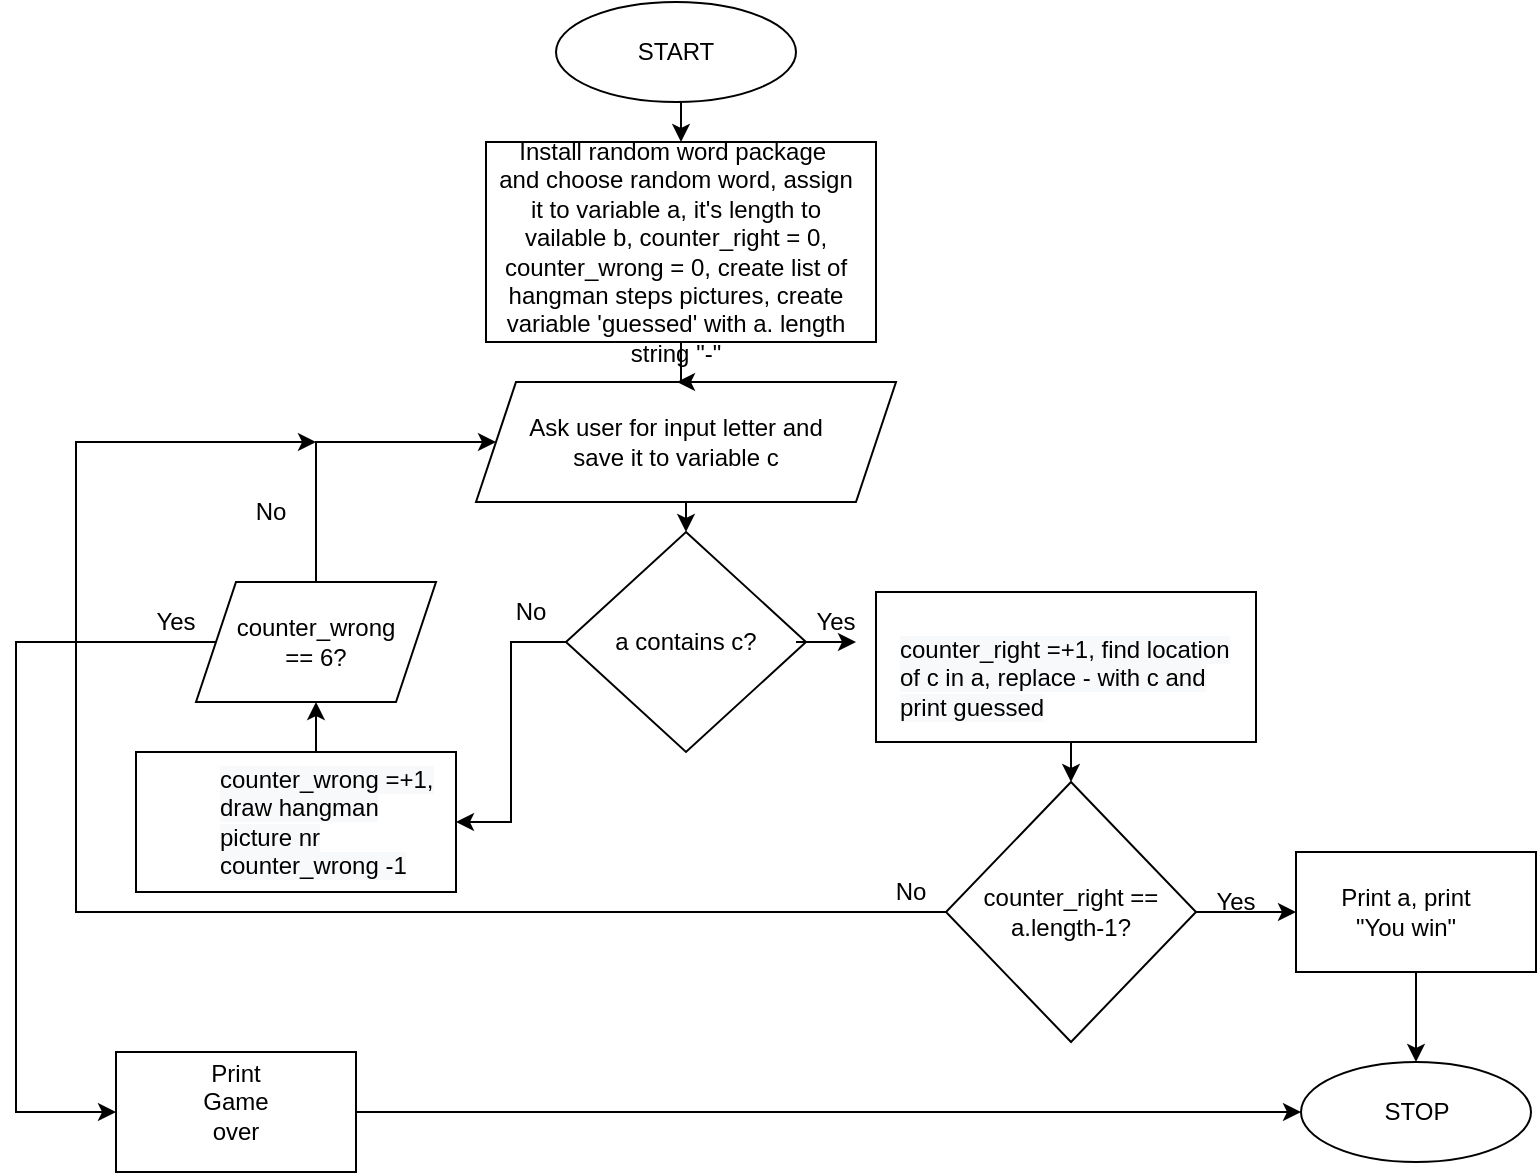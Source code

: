 <mxfile version="14.9.9" type="github">
  <diagram id="aVM7JL8yFNVoQ_bMYcZw" name="Page-1">
    <mxGraphModel dx="1374" dy="794" grid="1" gridSize="10" guides="1" tooltips="1" connect="1" arrows="1" fold="1" page="1" pageScale="1" pageWidth="827" pageHeight="1169" math="0" shadow="0">
      <root>
        <mxCell id="0" />
        <mxCell id="1" parent="0" />
        <mxCell id="yrJw-XYOsVwGBDYmubUi-40" style="edgeStyle=orthogonalEdgeStyle;rounded=0;orthogonalLoop=1;jettySize=auto;html=1;exitX=0.5;exitY=1;exitDx=0;exitDy=0;entryX=0.5;entryY=0;entryDx=0;entryDy=0;" edge="1" parent="1" source="yrJw-XYOsVwGBDYmubUi-30" target="yrJw-XYOsVwGBDYmubUi-16">
          <mxGeometry relative="1" as="geometry" />
        </mxCell>
        <mxCell id="yrJw-XYOsVwGBDYmubUi-30" value="" style="rounded=0;whiteSpace=wrap;html=1;" vertex="1" parent="1">
          <mxGeometry x="490" y="315" width="190" height="75" as="geometry" />
        </mxCell>
        <mxCell id="yrJw-XYOsVwGBDYmubUi-19" style="edgeStyle=orthogonalEdgeStyle;rounded=0;orthogonalLoop=1;jettySize=auto;html=1;exitX=0;exitY=0.5;exitDx=0;exitDy=0;entryX=1;entryY=0.5;entryDx=0;entryDy=0;" edge="1" parent="1" source="yrJw-XYOsVwGBDYmubUi-14" target="yrJw-XYOsVwGBDYmubUi-24">
          <mxGeometry relative="1" as="geometry">
            <mxPoint x="290" y="340" as="targetPoint" />
          </mxGeometry>
        </mxCell>
        <mxCell id="yrJw-XYOsVwGBDYmubUi-14" value="" style="rhombus;whiteSpace=wrap;html=1;" vertex="1" parent="1">
          <mxGeometry x="335" y="285" width="120" height="110" as="geometry" />
        </mxCell>
        <mxCell id="yrJw-XYOsVwGBDYmubUi-18" style="edgeStyle=orthogonalEdgeStyle;rounded=0;orthogonalLoop=1;jettySize=auto;html=1;exitX=0.5;exitY=1;exitDx=0;exitDy=0;entryX=0.5;entryY=0;entryDx=0;entryDy=0;" edge="1" parent="1" source="yrJw-XYOsVwGBDYmubUi-13" target="yrJw-XYOsVwGBDYmubUi-14">
          <mxGeometry relative="1" as="geometry" />
        </mxCell>
        <mxCell id="yrJw-XYOsVwGBDYmubUi-13" value="" style="shape=parallelogram;perimeter=parallelogramPerimeter;whiteSpace=wrap;html=1;fixedSize=1;" vertex="1" parent="1">
          <mxGeometry x="290" y="210" width="210" height="60" as="geometry" />
        </mxCell>
        <mxCell id="yrJw-XYOsVwGBDYmubUi-6" style="edgeStyle=orthogonalEdgeStyle;rounded=0;orthogonalLoop=1;jettySize=auto;html=1;exitX=0.5;exitY=1;exitDx=0;exitDy=0;entryX=0.5;entryY=0;entryDx=0;entryDy=0;" edge="1" parent="1" source="yrJw-XYOsVwGBDYmubUi-1" target="yrJw-XYOsVwGBDYmubUi-4">
          <mxGeometry relative="1" as="geometry" />
        </mxCell>
        <mxCell id="yrJw-XYOsVwGBDYmubUi-1" value="" style="ellipse;whiteSpace=wrap;html=1;" vertex="1" parent="1">
          <mxGeometry x="330" y="20" width="120" height="50" as="geometry" />
        </mxCell>
        <mxCell id="yrJw-XYOsVwGBDYmubUi-2" value="START" style="text;html=1;strokeColor=none;fillColor=none;align=center;verticalAlign=middle;whiteSpace=wrap;rounded=0;" vertex="1" parent="1">
          <mxGeometry x="370" y="35" width="40" height="20" as="geometry" />
        </mxCell>
        <mxCell id="yrJw-XYOsVwGBDYmubUi-10" value="" style="edgeStyle=orthogonalEdgeStyle;rounded=0;orthogonalLoop=1;jettySize=auto;html=1;" edge="1" parent="1" source="yrJw-XYOsVwGBDYmubUi-4">
          <mxGeometry relative="1" as="geometry">
            <mxPoint x="390" y="210" as="targetPoint" />
          </mxGeometry>
        </mxCell>
        <mxCell id="yrJw-XYOsVwGBDYmubUi-4" value="" style="rounded=0;whiteSpace=wrap;html=1;" vertex="1" parent="1">
          <mxGeometry x="295" y="90" width="195" height="100" as="geometry" />
        </mxCell>
        <mxCell id="yrJw-XYOsVwGBDYmubUi-5" value="Install random word package&amp;nbsp; and choose random word, assign it to variable a, it&#39;s length to vailable b, counter_right = 0, counter_wrong = 0, create list of hangman steps pictures, create variable &#39;guessed&#39; with a. length string &quot;-&quot;" style="text;html=1;strokeColor=none;fillColor=none;align=center;verticalAlign=middle;whiteSpace=wrap;rounded=0;" vertex="1" parent="1">
          <mxGeometry x="300" y="125" width="180" height="40" as="geometry" />
        </mxCell>
        <mxCell id="yrJw-XYOsVwGBDYmubUi-8" value="Ask user for input letter and save it to variable c" style="text;html=1;strokeColor=none;fillColor=none;align=center;verticalAlign=middle;whiteSpace=wrap;rounded=0;" vertex="1" parent="1">
          <mxGeometry x="310" y="220" width="160" height="40" as="geometry" />
        </mxCell>
        <mxCell id="yrJw-XYOsVwGBDYmubUi-12" value="a contains c?" style="text;html=1;strokeColor=none;fillColor=none;align=center;verticalAlign=middle;whiteSpace=wrap;rounded=0;" vertex="1" parent="1">
          <mxGeometry x="355" y="330" width="80" height="20" as="geometry" />
        </mxCell>
        <mxCell id="yrJw-XYOsVwGBDYmubUi-39" style="edgeStyle=orthogonalEdgeStyle;rounded=0;orthogonalLoop=1;jettySize=auto;html=1;exitX=1;exitY=0.5;exitDx=0;exitDy=0;entryX=0;entryY=0.5;entryDx=0;entryDy=0;" edge="1" parent="1" source="yrJw-XYOsVwGBDYmubUi-16" target="yrJw-XYOsVwGBDYmubUi-35">
          <mxGeometry relative="1" as="geometry" />
        </mxCell>
        <mxCell id="yrJw-XYOsVwGBDYmubUi-45" style="edgeStyle=orthogonalEdgeStyle;rounded=0;orthogonalLoop=1;jettySize=auto;html=1;exitX=0;exitY=0.5;exitDx=0;exitDy=0;" edge="1" parent="1" source="yrJw-XYOsVwGBDYmubUi-16">
          <mxGeometry relative="1" as="geometry">
            <mxPoint x="210" y="240" as="targetPoint" />
            <Array as="points">
              <mxPoint x="90" y="475" />
              <mxPoint x="90" y="240" />
            </Array>
          </mxGeometry>
        </mxCell>
        <mxCell id="yrJw-XYOsVwGBDYmubUi-16" value="counter_right == a.length-1?" style="rhombus;whiteSpace=wrap;html=1;" vertex="1" parent="1">
          <mxGeometry x="525" y="410" width="125" height="130" as="geometry" />
        </mxCell>
        <mxCell id="yrJw-XYOsVwGBDYmubUi-21" value="No" style="text;html=1;strokeColor=none;fillColor=none;align=center;verticalAlign=middle;whiteSpace=wrap;rounded=0;" vertex="1" parent="1">
          <mxGeometry x="300" y="320" width="35" height="10" as="geometry" />
        </mxCell>
        <mxCell id="yrJw-XYOsVwGBDYmubUi-22" value="Yes" style="text;html=1;strokeColor=none;fillColor=none;align=center;verticalAlign=middle;whiteSpace=wrap;rounded=0;" vertex="1" parent="1">
          <mxGeometry x="450" y="320" width="40" height="20" as="geometry" />
        </mxCell>
        <mxCell id="yrJw-XYOsVwGBDYmubUi-24" value="" style="rounded=0;whiteSpace=wrap;html=1;" vertex="1" parent="1">
          <mxGeometry x="120" y="395" width="160" height="70" as="geometry" />
        </mxCell>
        <mxCell id="yrJw-XYOsVwGBDYmubUi-26" value="&lt;span style=&quot;color: rgb(0 , 0 , 0) ; font-family: &amp;#34;helvetica&amp;#34; ; font-size: 12px ; font-style: normal ; font-weight: 400 ; letter-spacing: normal ; text-align: center ; text-indent: 0px ; text-transform: none ; word-spacing: 0px ; background-color: rgb(248 , 249 , 250) ; display: inline ; float: none&quot;&gt;counter_right =+1, find location of c in a, replace - with c and print guessed&lt;/span&gt;" style="text;whiteSpace=wrap;html=1;" vertex="1" parent="1">
          <mxGeometry x="500" y="330" width="170" height="30" as="geometry" />
        </mxCell>
        <mxCell id="yrJw-XYOsVwGBDYmubUi-55" style="edgeStyle=orthogonalEdgeStyle;rounded=0;orthogonalLoop=1;jettySize=auto;html=1;exitX=0.5;exitY=0;exitDx=0;exitDy=0;entryX=0.5;entryY=1;entryDx=0;entryDy=0;" edge="1" parent="1" source="yrJw-XYOsVwGBDYmubUi-28" target="yrJw-XYOsVwGBDYmubUi-49">
          <mxGeometry relative="1" as="geometry" />
        </mxCell>
        <mxCell id="yrJw-XYOsVwGBDYmubUi-28" value="&lt;span style=&quot;color: rgb(0 , 0 , 0) ; font-family: &amp;#34;helvetica&amp;#34; ; font-size: 12px ; font-style: normal ; font-weight: 400 ; letter-spacing: normal ; text-align: center ; text-indent: 0px ; text-transform: none ; word-spacing: 0px ; background-color: rgb(248 , 249 , 250) ; display: inline ; float: none&quot;&gt;counter_wrong =+1, draw hangman picture nr counter_wrong -1&lt;/span&gt;" style="text;whiteSpace=wrap;html=1;" vertex="1" parent="1">
          <mxGeometry x="160" y="395" width="120" height="30" as="geometry" />
        </mxCell>
        <mxCell id="yrJw-XYOsVwGBDYmubUi-33" style="edgeStyle=orthogonalEdgeStyle;rounded=0;orthogonalLoop=1;jettySize=auto;html=1;exitX=0;exitY=1;exitDx=0;exitDy=0;entryX=0.75;entryY=1;entryDx=0;entryDy=0;" edge="1" parent="1" source="yrJw-XYOsVwGBDYmubUi-22" target="yrJw-XYOsVwGBDYmubUi-22">
          <mxGeometry relative="1" as="geometry" />
        </mxCell>
        <mxCell id="yrJw-XYOsVwGBDYmubUi-43" style="edgeStyle=orthogonalEdgeStyle;rounded=0;orthogonalLoop=1;jettySize=auto;html=1;exitX=0.5;exitY=1;exitDx=0;exitDy=0;entryX=0.5;entryY=0;entryDx=0;entryDy=0;" edge="1" parent="1" source="yrJw-XYOsVwGBDYmubUi-35" target="yrJw-XYOsVwGBDYmubUi-42">
          <mxGeometry relative="1" as="geometry" />
        </mxCell>
        <mxCell id="yrJw-XYOsVwGBDYmubUi-35" value="" style="rounded=0;whiteSpace=wrap;html=1;" vertex="1" parent="1">
          <mxGeometry x="700" y="445" width="120" height="60" as="geometry" />
        </mxCell>
        <mxCell id="yrJw-XYOsVwGBDYmubUi-36" value="Print a, print &quot;You win&quot;" style="text;html=1;strokeColor=none;fillColor=none;align=center;verticalAlign=middle;whiteSpace=wrap;rounded=0;" vertex="1" parent="1">
          <mxGeometry x="720" y="462.5" width="70" height="25" as="geometry" />
        </mxCell>
        <mxCell id="yrJw-XYOsVwGBDYmubUi-42" value="STOP" style="ellipse;whiteSpace=wrap;html=1;" vertex="1" parent="1">
          <mxGeometry x="702.5" y="550" width="115" height="50" as="geometry" />
        </mxCell>
        <mxCell id="yrJw-XYOsVwGBDYmubUi-44" value="Yes" style="text;html=1;strokeColor=none;fillColor=none;align=center;verticalAlign=middle;whiteSpace=wrap;rounded=0;" vertex="1" parent="1">
          <mxGeometry x="650" y="460" width="40" height="20" as="geometry" />
        </mxCell>
        <mxCell id="yrJw-XYOsVwGBDYmubUi-54" style="edgeStyle=orthogonalEdgeStyle;rounded=0;orthogonalLoop=1;jettySize=auto;html=1;exitX=0;exitY=0.5;exitDx=0;exitDy=0;entryX=0;entryY=0.5;entryDx=0;entryDy=0;" edge="1" parent="1" source="yrJw-XYOsVwGBDYmubUi-49" target="yrJw-XYOsVwGBDYmubUi-51">
          <mxGeometry relative="1" as="geometry">
            <Array as="points">
              <mxPoint x="60" y="340" />
              <mxPoint x="60" y="575" />
            </Array>
          </mxGeometry>
        </mxCell>
        <mxCell id="yrJw-XYOsVwGBDYmubUi-56" style="edgeStyle=orthogonalEdgeStyle;rounded=0;orthogonalLoop=1;jettySize=auto;html=1;exitX=0.5;exitY=0;exitDx=0;exitDy=0;entryX=0;entryY=0.5;entryDx=0;entryDy=0;" edge="1" parent="1" source="yrJw-XYOsVwGBDYmubUi-49" target="yrJw-XYOsVwGBDYmubUi-13">
          <mxGeometry relative="1" as="geometry">
            <Array as="points">
              <mxPoint x="210" y="240" />
            </Array>
          </mxGeometry>
        </mxCell>
        <mxCell id="yrJw-XYOsVwGBDYmubUi-49" value="" style="shape=parallelogram;perimeter=parallelogramPerimeter;whiteSpace=wrap;html=1;fixedSize=1;" vertex="1" parent="1">
          <mxGeometry x="150" y="310" width="120" height="60" as="geometry" />
        </mxCell>
        <mxCell id="yrJw-XYOsVwGBDYmubUi-50" value="counter_wrong == 6?" style="text;html=1;strokeColor=none;fillColor=none;align=center;verticalAlign=middle;whiteSpace=wrap;rounded=0;" vertex="1" parent="1">
          <mxGeometry x="190" y="330" width="40" height="20" as="geometry" />
        </mxCell>
        <mxCell id="yrJw-XYOsVwGBDYmubUi-53" style="edgeStyle=orthogonalEdgeStyle;rounded=0;orthogonalLoop=1;jettySize=auto;html=1;exitX=1;exitY=0.5;exitDx=0;exitDy=0;entryX=0;entryY=0.5;entryDx=0;entryDy=0;" edge="1" parent="1" source="yrJw-XYOsVwGBDYmubUi-51" target="yrJw-XYOsVwGBDYmubUi-42">
          <mxGeometry relative="1" as="geometry" />
        </mxCell>
        <mxCell id="yrJw-XYOsVwGBDYmubUi-51" value="" style="rounded=0;whiteSpace=wrap;html=1;" vertex="1" parent="1">
          <mxGeometry x="110" y="545" width="120" height="60" as="geometry" />
        </mxCell>
        <mxCell id="yrJw-XYOsVwGBDYmubUi-52" value="Print Game over" style="text;html=1;strokeColor=none;fillColor=none;align=center;verticalAlign=middle;whiteSpace=wrap;rounded=0;" vertex="1" parent="1">
          <mxGeometry x="150" y="560" width="40" height="20" as="geometry" />
        </mxCell>
        <mxCell id="yrJw-XYOsVwGBDYmubUi-57" value="No" style="text;html=1;strokeColor=none;fillColor=none;align=center;verticalAlign=middle;whiteSpace=wrap;rounded=0;" vertex="1" parent="1">
          <mxGeometry x="170" y="270" width="35" height="10" as="geometry" />
        </mxCell>
        <mxCell id="yrJw-XYOsVwGBDYmubUi-58" value="No" style="text;html=1;strokeColor=none;fillColor=none;align=center;verticalAlign=middle;whiteSpace=wrap;rounded=0;" vertex="1" parent="1">
          <mxGeometry x="490" y="460" width="35" height="10" as="geometry" />
        </mxCell>
        <mxCell id="yrJw-XYOsVwGBDYmubUi-59" value="Yes" style="text;html=1;strokeColor=none;fillColor=none;align=center;verticalAlign=middle;whiteSpace=wrap;rounded=0;" vertex="1" parent="1">
          <mxGeometry x="120" y="320" width="40" height="20" as="geometry" />
        </mxCell>
      </root>
    </mxGraphModel>
  </diagram>
</mxfile>
